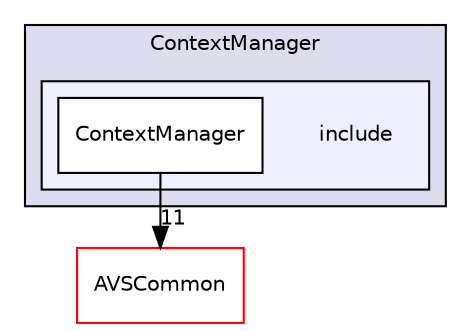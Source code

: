 digraph "/workplace/avs-device-sdk/ContextManager/include" {
  compound=true
  node [ fontsize="10", fontname="Helvetica"];
  edge [ labelfontsize="10", labelfontname="Helvetica"];
  subgraph clusterdir_ed284a04dd0d49c135ac897057737ac2 {
    graph [ bgcolor="#ddddee", pencolor="black", label="ContextManager" fontname="Helvetica", fontsize="10", URL="dir_ed284a04dd0d49c135ac897057737ac2.html"]
  subgraph clusterdir_0f8ea464962f792f3167c26165597ec0 {
    graph [ bgcolor="#eeeeff", pencolor="black", label="" URL="dir_0f8ea464962f792f3167c26165597ec0.html"];
    dir_0f8ea464962f792f3167c26165597ec0 [shape=plaintext label="include"];
    dir_f1d622a5ac9338dd342c480f8157dab5 [shape=box label="ContextManager" color="black" fillcolor="white" style="filled" URL="dir_f1d622a5ac9338dd342c480f8157dab5.html"];
  }
  }
  dir_13e65effb2bde530b17b3d5eefcd0266 [shape=box label="AVSCommon" fillcolor="white" style="filled" color="red" URL="dir_13e65effb2bde530b17b3d5eefcd0266.html"];
  dir_f1d622a5ac9338dd342c480f8157dab5->dir_13e65effb2bde530b17b3d5eefcd0266 [headlabel="11", labeldistance=1.5 headhref="dir_000458_000017.html"];
}

